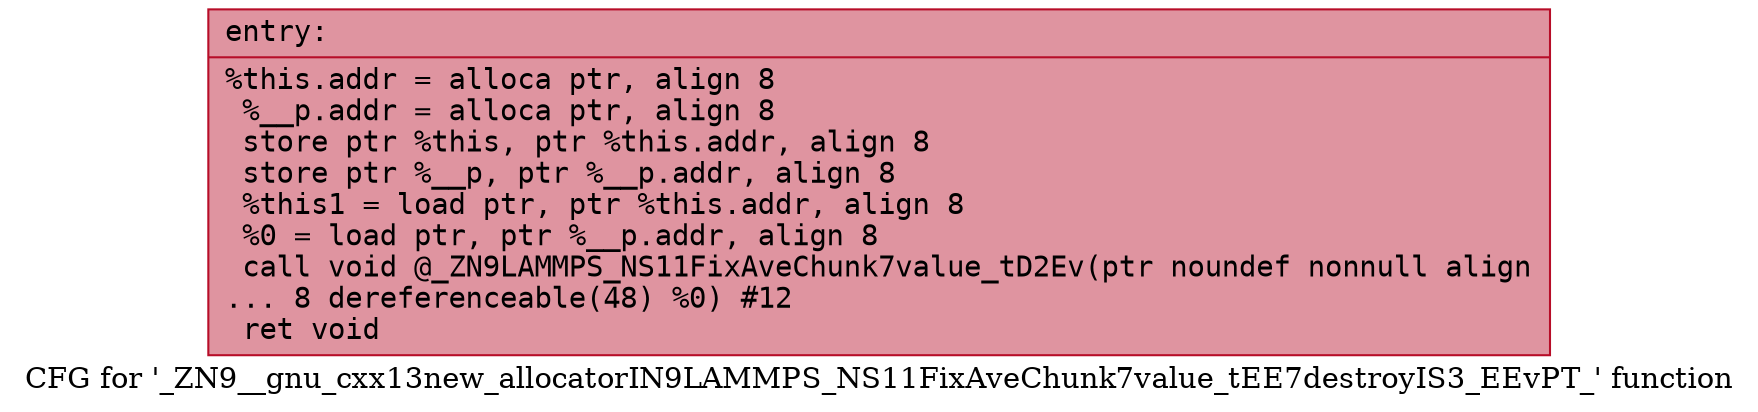 digraph "CFG for '_ZN9__gnu_cxx13new_allocatorIN9LAMMPS_NS11FixAveChunk7value_tEE7destroyIS3_EEvPT_' function" {
	label="CFG for '_ZN9__gnu_cxx13new_allocatorIN9LAMMPS_NS11FixAveChunk7value_tEE7destroyIS3_EEvPT_' function";

	Node0x5612895b1c20 [shape=record,color="#b70d28ff", style=filled, fillcolor="#b70d2870" fontname="Courier",label="{entry:\l|  %this.addr = alloca ptr, align 8\l  %__p.addr = alloca ptr, align 8\l  store ptr %this, ptr %this.addr, align 8\l  store ptr %__p, ptr %__p.addr, align 8\l  %this1 = load ptr, ptr %this.addr, align 8\l  %0 = load ptr, ptr %__p.addr, align 8\l  call void @_ZN9LAMMPS_NS11FixAveChunk7value_tD2Ev(ptr noundef nonnull align\l... 8 dereferenceable(48) %0) #12\l  ret void\l}"];
}
